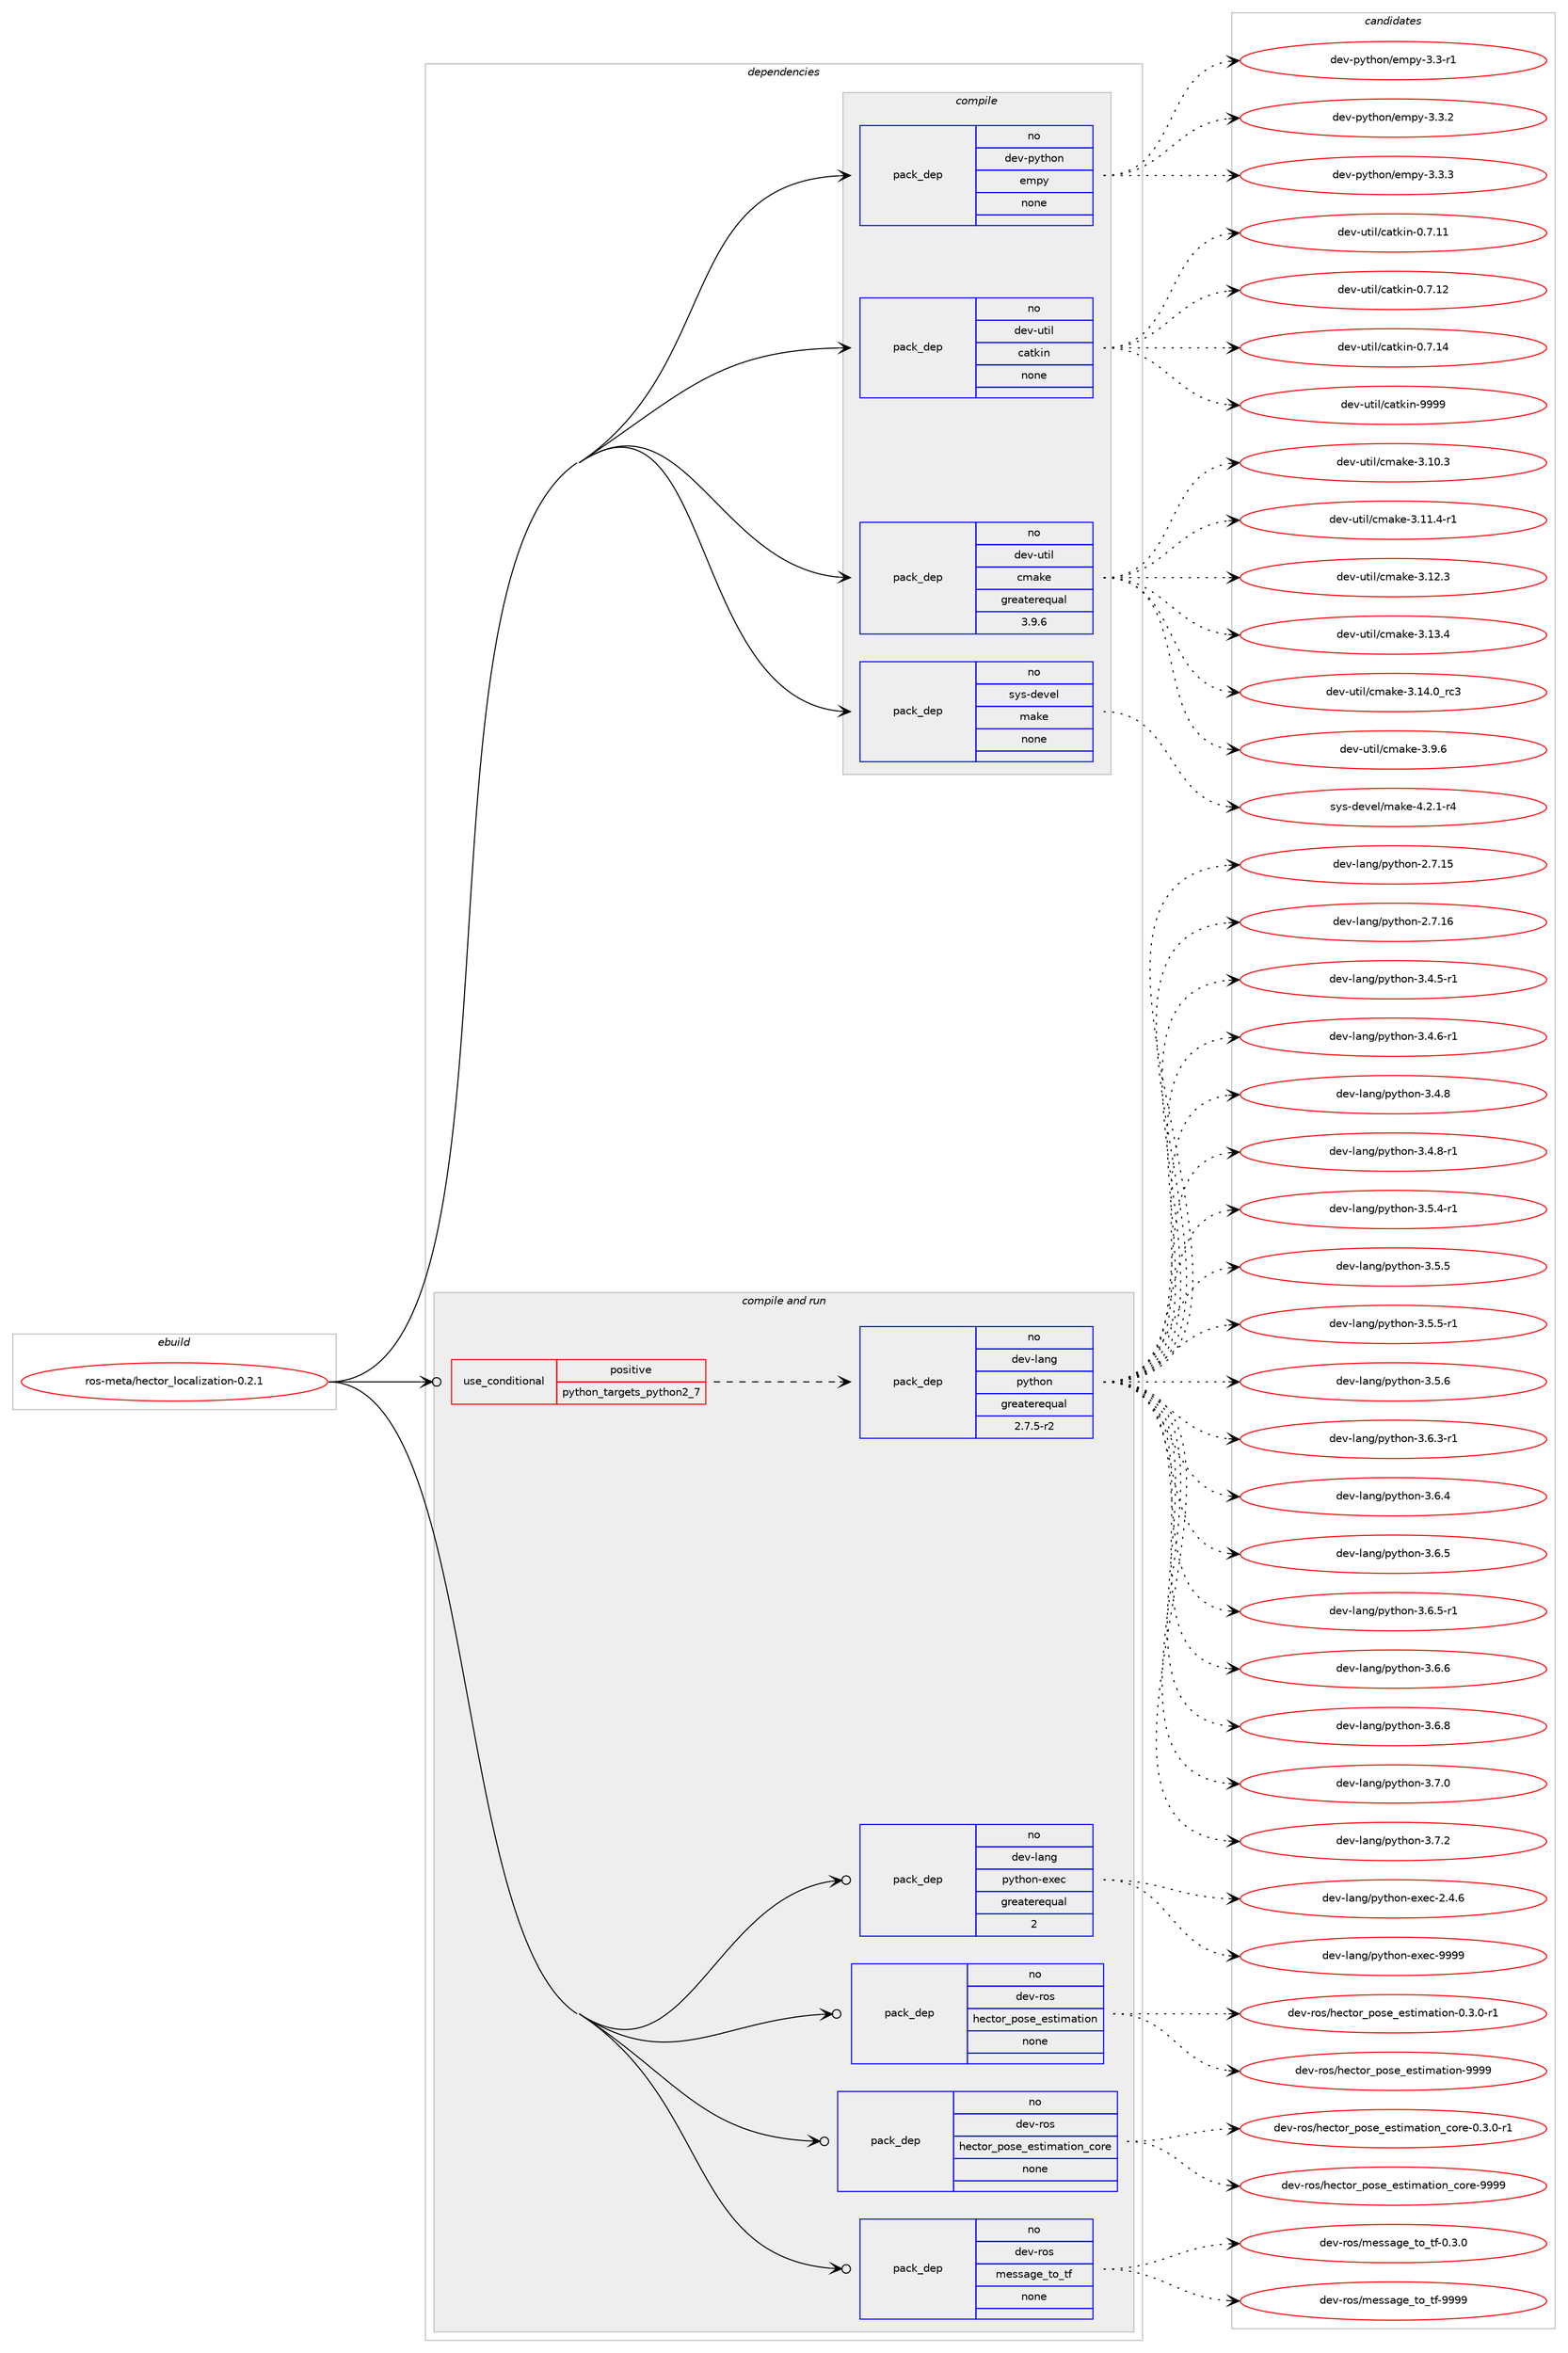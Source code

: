 digraph prolog {

# *************
# Graph options
# *************

newrank=true;
concentrate=true;
compound=true;
graph [rankdir=LR,fontname=Helvetica,fontsize=10,ranksep=1.5];#, ranksep=2.5, nodesep=0.2];
edge  [arrowhead=vee];
node  [fontname=Helvetica,fontsize=10];

# **********
# The ebuild
# **********

subgraph cluster_leftcol {
color=gray;
rank=same;
label=<<i>ebuild</i>>;
id [label="ros-meta/hector_localization-0.2.1", color=red, width=4, href="../ros-meta/hector_localization-0.2.1.svg"];
}

# ****************
# The dependencies
# ****************

subgraph cluster_midcol {
color=gray;
label=<<i>dependencies</i>>;
subgraph cluster_compile {
fillcolor="#eeeeee";
style=filled;
label=<<i>compile</i>>;
subgraph pack1203598 {
dependency1682853 [label=<<TABLE BORDER="0" CELLBORDER="1" CELLSPACING="0" CELLPADDING="4" WIDTH="220"><TR><TD ROWSPAN="6" CELLPADDING="30">pack_dep</TD></TR><TR><TD WIDTH="110">no</TD></TR><TR><TD>dev-python</TD></TR><TR><TD>empy</TD></TR><TR><TD>none</TD></TR><TR><TD></TD></TR></TABLE>>, shape=none, color=blue];
}
id:e -> dependency1682853:w [weight=20,style="solid",arrowhead="vee"];
subgraph pack1203599 {
dependency1682854 [label=<<TABLE BORDER="0" CELLBORDER="1" CELLSPACING="0" CELLPADDING="4" WIDTH="220"><TR><TD ROWSPAN="6" CELLPADDING="30">pack_dep</TD></TR><TR><TD WIDTH="110">no</TD></TR><TR><TD>dev-util</TD></TR><TR><TD>catkin</TD></TR><TR><TD>none</TD></TR><TR><TD></TD></TR></TABLE>>, shape=none, color=blue];
}
id:e -> dependency1682854:w [weight=20,style="solid",arrowhead="vee"];
subgraph pack1203600 {
dependency1682855 [label=<<TABLE BORDER="0" CELLBORDER="1" CELLSPACING="0" CELLPADDING="4" WIDTH="220"><TR><TD ROWSPAN="6" CELLPADDING="30">pack_dep</TD></TR><TR><TD WIDTH="110">no</TD></TR><TR><TD>dev-util</TD></TR><TR><TD>cmake</TD></TR><TR><TD>greaterequal</TD></TR><TR><TD>3.9.6</TD></TR></TABLE>>, shape=none, color=blue];
}
id:e -> dependency1682855:w [weight=20,style="solid",arrowhead="vee"];
subgraph pack1203601 {
dependency1682856 [label=<<TABLE BORDER="0" CELLBORDER="1" CELLSPACING="0" CELLPADDING="4" WIDTH="220"><TR><TD ROWSPAN="6" CELLPADDING="30">pack_dep</TD></TR><TR><TD WIDTH="110">no</TD></TR><TR><TD>sys-devel</TD></TR><TR><TD>make</TD></TR><TR><TD>none</TD></TR><TR><TD></TD></TR></TABLE>>, shape=none, color=blue];
}
id:e -> dependency1682856:w [weight=20,style="solid",arrowhead="vee"];
}
subgraph cluster_compileandrun {
fillcolor="#eeeeee";
style=filled;
label=<<i>compile and run</i>>;
subgraph cond451726 {
dependency1682857 [label=<<TABLE BORDER="0" CELLBORDER="1" CELLSPACING="0" CELLPADDING="4"><TR><TD ROWSPAN="3" CELLPADDING="10">use_conditional</TD></TR><TR><TD>positive</TD></TR><TR><TD>python_targets_python2_7</TD></TR></TABLE>>, shape=none, color=red];
subgraph pack1203602 {
dependency1682858 [label=<<TABLE BORDER="0" CELLBORDER="1" CELLSPACING="0" CELLPADDING="4" WIDTH="220"><TR><TD ROWSPAN="6" CELLPADDING="30">pack_dep</TD></TR><TR><TD WIDTH="110">no</TD></TR><TR><TD>dev-lang</TD></TR><TR><TD>python</TD></TR><TR><TD>greaterequal</TD></TR><TR><TD>2.7.5-r2</TD></TR></TABLE>>, shape=none, color=blue];
}
dependency1682857:e -> dependency1682858:w [weight=20,style="dashed",arrowhead="vee"];
}
id:e -> dependency1682857:w [weight=20,style="solid",arrowhead="odotvee"];
subgraph pack1203603 {
dependency1682859 [label=<<TABLE BORDER="0" CELLBORDER="1" CELLSPACING="0" CELLPADDING="4" WIDTH="220"><TR><TD ROWSPAN="6" CELLPADDING="30">pack_dep</TD></TR><TR><TD WIDTH="110">no</TD></TR><TR><TD>dev-lang</TD></TR><TR><TD>python-exec</TD></TR><TR><TD>greaterequal</TD></TR><TR><TD>2</TD></TR></TABLE>>, shape=none, color=blue];
}
id:e -> dependency1682859:w [weight=20,style="solid",arrowhead="odotvee"];
subgraph pack1203604 {
dependency1682860 [label=<<TABLE BORDER="0" CELLBORDER="1" CELLSPACING="0" CELLPADDING="4" WIDTH="220"><TR><TD ROWSPAN="6" CELLPADDING="30">pack_dep</TD></TR><TR><TD WIDTH="110">no</TD></TR><TR><TD>dev-ros</TD></TR><TR><TD>hector_pose_estimation</TD></TR><TR><TD>none</TD></TR><TR><TD></TD></TR></TABLE>>, shape=none, color=blue];
}
id:e -> dependency1682860:w [weight=20,style="solid",arrowhead="odotvee"];
subgraph pack1203605 {
dependency1682861 [label=<<TABLE BORDER="0" CELLBORDER="1" CELLSPACING="0" CELLPADDING="4" WIDTH="220"><TR><TD ROWSPAN="6" CELLPADDING="30">pack_dep</TD></TR><TR><TD WIDTH="110">no</TD></TR><TR><TD>dev-ros</TD></TR><TR><TD>hector_pose_estimation_core</TD></TR><TR><TD>none</TD></TR><TR><TD></TD></TR></TABLE>>, shape=none, color=blue];
}
id:e -> dependency1682861:w [weight=20,style="solid",arrowhead="odotvee"];
subgraph pack1203606 {
dependency1682862 [label=<<TABLE BORDER="0" CELLBORDER="1" CELLSPACING="0" CELLPADDING="4" WIDTH="220"><TR><TD ROWSPAN="6" CELLPADDING="30">pack_dep</TD></TR><TR><TD WIDTH="110">no</TD></TR><TR><TD>dev-ros</TD></TR><TR><TD>message_to_tf</TD></TR><TR><TD>none</TD></TR><TR><TD></TD></TR></TABLE>>, shape=none, color=blue];
}
id:e -> dependency1682862:w [weight=20,style="solid",arrowhead="odotvee"];
}
subgraph cluster_run {
fillcolor="#eeeeee";
style=filled;
label=<<i>run</i>>;
}
}

# **************
# The candidates
# **************

subgraph cluster_choices {
rank=same;
color=gray;
label=<<i>candidates</i>>;

subgraph choice1203598 {
color=black;
nodesep=1;
choice1001011184511212111610411111047101109112121455146514511449 [label="dev-python/empy-3.3-r1", color=red, width=4,href="../dev-python/empy-3.3-r1.svg"];
choice1001011184511212111610411111047101109112121455146514650 [label="dev-python/empy-3.3.2", color=red, width=4,href="../dev-python/empy-3.3.2.svg"];
choice1001011184511212111610411111047101109112121455146514651 [label="dev-python/empy-3.3.3", color=red, width=4,href="../dev-python/empy-3.3.3.svg"];
dependency1682853:e -> choice1001011184511212111610411111047101109112121455146514511449:w [style=dotted,weight="100"];
dependency1682853:e -> choice1001011184511212111610411111047101109112121455146514650:w [style=dotted,weight="100"];
dependency1682853:e -> choice1001011184511212111610411111047101109112121455146514651:w [style=dotted,weight="100"];
}
subgraph choice1203599 {
color=black;
nodesep=1;
choice1001011184511711610510847999711610710511045484655464949 [label="dev-util/catkin-0.7.11", color=red, width=4,href="../dev-util/catkin-0.7.11.svg"];
choice1001011184511711610510847999711610710511045484655464950 [label="dev-util/catkin-0.7.12", color=red, width=4,href="../dev-util/catkin-0.7.12.svg"];
choice1001011184511711610510847999711610710511045484655464952 [label="dev-util/catkin-0.7.14", color=red, width=4,href="../dev-util/catkin-0.7.14.svg"];
choice100101118451171161051084799971161071051104557575757 [label="dev-util/catkin-9999", color=red, width=4,href="../dev-util/catkin-9999.svg"];
dependency1682854:e -> choice1001011184511711610510847999711610710511045484655464949:w [style=dotted,weight="100"];
dependency1682854:e -> choice1001011184511711610510847999711610710511045484655464950:w [style=dotted,weight="100"];
dependency1682854:e -> choice1001011184511711610510847999711610710511045484655464952:w [style=dotted,weight="100"];
dependency1682854:e -> choice100101118451171161051084799971161071051104557575757:w [style=dotted,weight="100"];
}
subgraph choice1203600 {
color=black;
nodesep=1;
choice1001011184511711610510847991099710710145514649484651 [label="dev-util/cmake-3.10.3", color=red, width=4,href="../dev-util/cmake-3.10.3.svg"];
choice10010111845117116105108479910997107101455146494946524511449 [label="dev-util/cmake-3.11.4-r1", color=red, width=4,href="../dev-util/cmake-3.11.4-r1.svg"];
choice1001011184511711610510847991099710710145514649504651 [label="dev-util/cmake-3.12.3", color=red, width=4,href="../dev-util/cmake-3.12.3.svg"];
choice1001011184511711610510847991099710710145514649514652 [label="dev-util/cmake-3.13.4", color=red, width=4,href="../dev-util/cmake-3.13.4.svg"];
choice1001011184511711610510847991099710710145514649524648951149951 [label="dev-util/cmake-3.14.0_rc3", color=red, width=4,href="../dev-util/cmake-3.14.0_rc3.svg"];
choice10010111845117116105108479910997107101455146574654 [label="dev-util/cmake-3.9.6", color=red, width=4,href="../dev-util/cmake-3.9.6.svg"];
dependency1682855:e -> choice1001011184511711610510847991099710710145514649484651:w [style=dotted,weight="100"];
dependency1682855:e -> choice10010111845117116105108479910997107101455146494946524511449:w [style=dotted,weight="100"];
dependency1682855:e -> choice1001011184511711610510847991099710710145514649504651:w [style=dotted,weight="100"];
dependency1682855:e -> choice1001011184511711610510847991099710710145514649514652:w [style=dotted,weight="100"];
dependency1682855:e -> choice1001011184511711610510847991099710710145514649524648951149951:w [style=dotted,weight="100"];
dependency1682855:e -> choice10010111845117116105108479910997107101455146574654:w [style=dotted,weight="100"];
}
subgraph choice1203601 {
color=black;
nodesep=1;
choice1151211154510010111810110847109971071014552465046494511452 [label="sys-devel/make-4.2.1-r4", color=red, width=4,href="../sys-devel/make-4.2.1-r4.svg"];
dependency1682856:e -> choice1151211154510010111810110847109971071014552465046494511452:w [style=dotted,weight="100"];
}
subgraph choice1203602 {
color=black;
nodesep=1;
choice10010111845108971101034711212111610411111045504655464953 [label="dev-lang/python-2.7.15", color=red, width=4,href="../dev-lang/python-2.7.15.svg"];
choice10010111845108971101034711212111610411111045504655464954 [label="dev-lang/python-2.7.16", color=red, width=4,href="../dev-lang/python-2.7.16.svg"];
choice1001011184510897110103471121211161041111104551465246534511449 [label="dev-lang/python-3.4.5-r1", color=red, width=4,href="../dev-lang/python-3.4.5-r1.svg"];
choice1001011184510897110103471121211161041111104551465246544511449 [label="dev-lang/python-3.4.6-r1", color=red, width=4,href="../dev-lang/python-3.4.6-r1.svg"];
choice100101118451089711010347112121116104111110455146524656 [label="dev-lang/python-3.4.8", color=red, width=4,href="../dev-lang/python-3.4.8.svg"];
choice1001011184510897110103471121211161041111104551465246564511449 [label="dev-lang/python-3.4.8-r1", color=red, width=4,href="../dev-lang/python-3.4.8-r1.svg"];
choice1001011184510897110103471121211161041111104551465346524511449 [label="dev-lang/python-3.5.4-r1", color=red, width=4,href="../dev-lang/python-3.5.4-r1.svg"];
choice100101118451089711010347112121116104111110455146534653 [label="dev-lang/python-3.5.5", color=red, width=4,href="../dev-lang/python-3.5.5.svg"];
choice1001011184510897110103471121211161041111104551465346534511449 [label="dev-lang/python-3.5.5-r1", color=red, width=4,href="../dev-lang/python-3.5.5-r1.svg"];
choice100101118451089711010347112121116104111110455146534654 [label="dev-lang/python-3.5.6", color=red, width=4,href="../dev-lang/python-3.5.6.svg"];
choice1001011184510897110103471121211161041111104551465446514511449 [label="dev-lang/python-3.6.3-r1", color=red, width=4,href="../dev-lang/python-3.6.3-r1.svg"];
choice100101118451089711010347112121116104111110455146544652 [label="dev-lang/python-3.6.4", color=red, width=4,href="../dev-lang/python-3.6.4.svg"];
choice100101118451089711010347112121116104111110455146544653 [label="dev-lang/python-3.6.5", color=red, width=4,href="../dev-lang/python-3.6.5.svg"];
choice1001011184510897110103471121211161041111104551465446534511449 [label="dev-lang/python-3.6.5-r1", color=red, width=4,href="../dev-lang/python-3.6.5-r1.svg"];
choice100101118451089711010347112121116104111110455146544654 [label="dev-lang/python-3.6.6", color=red, width=4,href="../dev-lang/python-3.6.6.svg"];
choice100101118451089711010347112121116104111110455146544656 [label="dev-lang/python-3.6.8", color=red, width=4,href="../dev-lang/python-3.6.8.svg"];
choice100101118451089711010347112121116104111110455146554648 [label="dev-lang/python-3.7.0", color=red, width=4,href="../dev-lang/python-3.7.0.svg"];
choice100101118451089711010347112121116104111110455146554650 [label="dev-lang/python-3.7.2", color=red, width=4,href="../dev-lang/python-3.7.2.svg"];
dependency1682858:e -> choice10010111845108971101034711212111610411111045504655464953:w [style=dotted,weight="100"];
dependency1682858:e -> choice10010111845108971101034711212111610411111045504655464954:w [style=dotted,weight="100"];
dependency1682858:e -> choice1001011184510897110103471121211161041111104551465246534511449:w [style=dotted,weight="100"];
dependency1682858:e -> choice1001011184510897110103471121211161041111104551465246544511449:w [style=dotted,weight="100"];
dependency1682858:e -> choice100101118451089711010347112121116104111110455146524656:w [style=dotted,weight="100"];
dependency1682858:e -> choice1001011184510897110103471121211161041111104551465246564511449:w [style=dotted,weight="100"];
dependency1682858:e -> choice1001011184510897110103471121211161041111104551465346524511449:w [style=dotted,weight="100"];
dependency1682858:e -> choice100101118451089711010347112121116104111110455146534653:w [style=dotted,weight="100"];
dependency1682858:e -> choice1001011184510897110103471121211161041111104551465346534511449:w [style=dotted,weight="100"];
dependency1682858:e -> choice100101118451089711010347112121116104111110455146534654:w [style=dotted,weight="100"];
dependency1682858:e -> choice1001011184510897110103471121211161041111104551465446514511449:w [style=dotted,weight="100"];
dependency1682858:e -> choice100101118451089711010347112121116104111110455146544652:w [style=dotted,weight="100"];
dependency1682858:e -> choice100101118451089711010347112121116104111110455146544653:w [style=dotted,weight="100"];
dependency1682858:e -> choice1001011184510897110103471121211161041111104551465446534511449:w [style=dotted,weight="100"];
dependency1682858:e -> choice100101118451089711010347112121116104111110455146544654:w [style=dotted,weight="100"];
dependency1682858:e -> choice100101118451089711010347112121116104111110455146544656:w [style=dotted,weight="100"];
dependency1682858:e -> choice100101118451089711010347112121116104111110455146554648:w [style=dotted,weight="100"];
dependency1682858:e -> choice100101118451089711010347112121116104111110455146554650:w [style=dotted,weight="100"];
}
subgraph choice1203603 {
color=black;
nodesep=1;
choice1001011184510897110103471121211161041111104510112010199455046524654 [label="dev-lang/python-exec-2.4.6", color=red, width=4,href="../dev-lang/python-exec-2.4.6.svg"];
choice10010111845108971101034711212111610411111045101120101994557575757 [label="dev-lang/python-exec-9999", color=red, width=4,href="../dev-lang/python-exec-9999.svg"];
dependency1682859:e -> choice1001011184510897110103471121211161041111104510112010199455046524654:w [style=dotted,weight="100"];
dependency1682859:e -> choice10010111845108971101034711212111610411111045101120101994557575757:w [style=dotted,weight="100"];
}
subgraph choice1203604 {
color=black;
nodesep=1;
choice1001011184511411111547104101991161111149511211111510195101115116105109971161051111104548465146484511449 [label="dev-ros/hector_pose_estimation-0.3.0-r1", color=red, width=4,href="../dev-ros/hector_pose_estimation-0.3.0-r1.svg"];
choice1001011184511411111547104101991161111149511211111510195101115116105109971161051111104557575757 [label="dev-ros/hector_pose_estimation-9999", color=red, width=4,href="../dev-ros/hector_pose_estimation-9999.svg"];
dependency1682860:e -> choice1001011184511411111547104101991161111149511211111510195101115116105109971161051111104548465146484511449:w [style=dotted,weight="100"];
dependency1682860:e -> choice1001011184511411111547104101991161111149511211111510195101115116105109971161051111104557575757:w [style=dotted,weight="100"];
}
subgraph choice1203605 {
color=black;
nodesep=1;
choice10010111845114111115471041019911611111495112111115101951011151161051099711610511111095991111141014548465146484511449 [label="dev-ros/hector_pose_estimation_core-0.3.0-r1", color=red, width=4,href="../dev-ros/hector_pose_estimation_core-0.3.0-r1.svg"];
choice10010111845114111115471041019911611111495112111115101951011151161051099711610511111095991111141014557575757 [label="dev-ros/hector_pose_estimation_core-9999", color=red, width=4,href="../dev-ros/hector_pose_estimation_core-9999.svg"];
dependency1682861:e -> choice10010111845114111115471041019911611111495112111115101951011151161051099711610511111095991111141014548465146484511449:w [style=dotted,weight="100"];
dependency1682861:e -> choice10010111845114111115471041019911611111495112111115101951011151161051099711610511111095991111141014557575757:w [style=dotted,weight="100"];
}
subgraph choice1203606 {
color=black;
nodesep=1;
choice1001011184511411111547109101115115971031019511611195116102454846514648 [label="dev-ros/message_to_tf-0.3.0", color=red, width=4,href="../dev-ros/message_to_tf-0.3.0.svg"];
choice10010111845114111115471091011151159710310195116111951161024557575757 [label="dev-ros/message_to_tf-9999", color=red, width=4,href="../dev-ros/message_to_tf-9999.svg"];
dependency1682862:e -> choice1001011184511411111547109101115115971031019511611195116102454846514648:w [style=dotted,weight="100"];
dependency1682862:e -> choice10010111845114111115471091011151159710310195116111951161024557575757:w [style=dotted,weight="100"];
}
}

}
